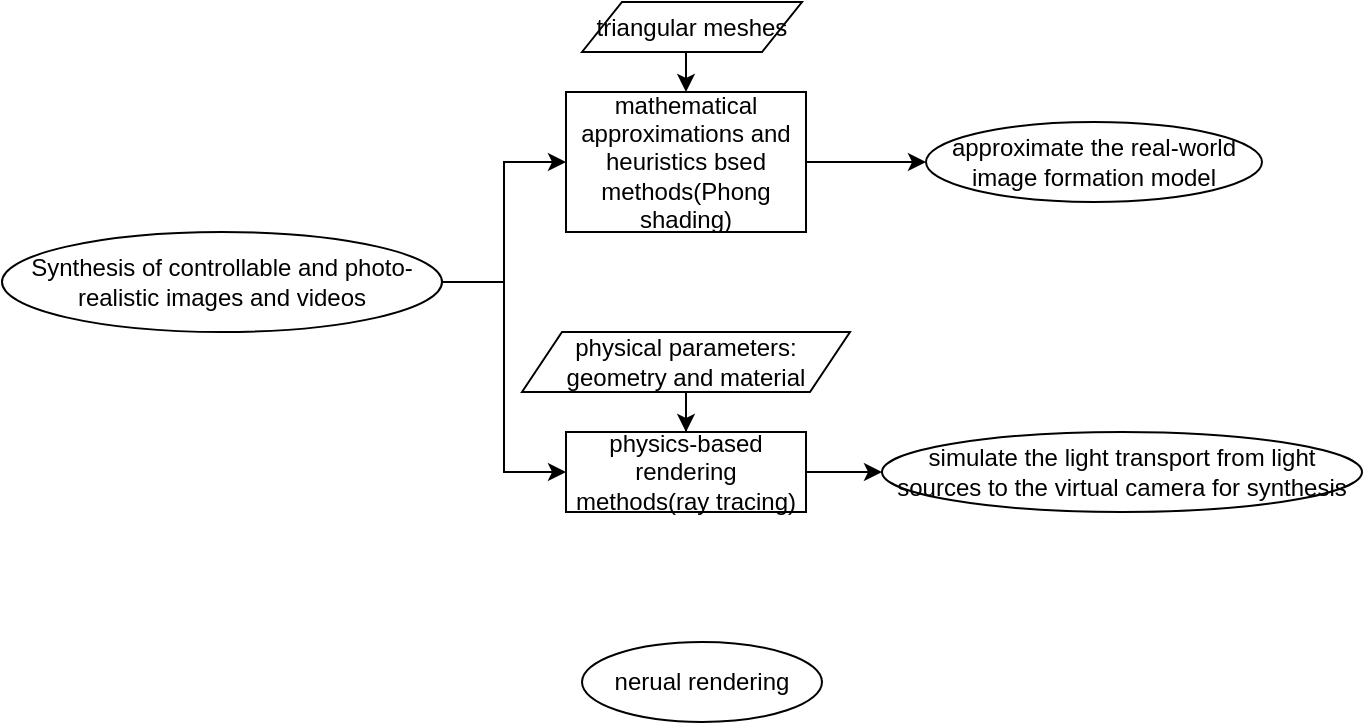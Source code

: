 <mxfile version="20.8.3" type="github">
  <diagram id="j2C-HfyACLekuq8zqn1M" name="第 1 页">
    <mxGraphModel dx="1669" dy="461" grid="1" gridSize="10" guides="1" tooltips="1" connect="1" arrows="1" fold="1" page="1" pageScale="1" pageWidth="827" pageHeight="1169" math="0" shadow="0">
      <root>
        <mxCell id="0" />
        <mxCell id="1" parent="0" />
        <mxCell id="0VG0Au5USN9--fyUCD1p-1" value="nerual rendering" style="ellipse;whiteSpace=wrap;html=1;" vertex="1" parent="1">
          <mxGeometry x="280" y="390" width="120" height="40" as="geometry" />
        </mxCell>
        <mxCell id="0VG0Au5USN9--fyUCD1p-4" value="" style="edgeStyle=orthogonalEdgeStyle;rounded=0;orthogonalLoop=1;jettySize=auto;html=1;entryX=0;entryY=0.5;entryDx=0;entryDy=0;" edge="1" parent="1" source="0VG0Au5USN9--fyUCD1p-2" target="0VG0Au5USN9--fyUCD1p-5">
          <mxGeometry relative="1" as="geometry" />
        </mxCell>
        <mxCell id="0VG0Au5USN9--fyUCD1p-12" value="" style="edgeStyle=orthogonalEdgeStyle;rounded=0;orthogonalLoop=1;jettySize=auto;html=1;" edge="1" parent="1" source="0VG0Au5USN9--fyUCD1p-2" target="0VG0Au5USN9--fyUCD1p-11">
          <mxGeometry relative="1" as="geometry" />
        </mxCell>
        <mxCell id="0VG0Au5USN9--fyUCD1p-2" value="Synthesis of controllable and photo-realistic images and videos" style="ellipse;whiteSpace=wrap;html=1;" vertex="1" parent="1">
          <mxGeometry x="-10" y="185" width="220" height="50" as="geometry" />
        </mxCell>
        <mxCell id="0VG0Au5USN9--fyUCD1p-3" value="simulate the light transport from light sources to the virtual camera for synthesis" style="ellipse;whiteSpace=wrap;html=1;" vertex="1" parent="1">
          <mxGeometry x="430" y="285" width="240" height="40" as="geometry" />
        </mxCell>
        <mxCell id="0VG0Au5USN9--fyUCD1p-8" value="" style="edgeStyle=orthogonalEdgeStyle;rounded=0;orthogonalLoop=1;jettySize=auto;html=1;exitX=1;exitY=0.5;exitDx=0;exitDy=0;" edge="1" parent="1" source="0VG0Au5USN9--fyUCD1p-5" target="0VG0Au5USN9--fyUCD1p-3">
          <mxGeometry relative="1" as="geometry" />
        </mxCell>
        <mxCell id="0VG0Au5USN9--fyUCD1p-5" value="physics-based rendering methods(ray tracing)" style="rounded=0;whiteSpace=wrap;html=1;" vertex="1" parent="1">
          <mxGeometry x="272" y="285" width="120" height="40" as="geometry" />
        </mxCell>
        <mxCell id="0VG0Au5USN9--fyUCD1p-7" value="" style="edgeStyle=orthogonalEdgeStyle;rounded=0;orthogonalLoop=1;jettySize=auto;html=1;" edge="1" parent="1" source="0VG0Au5USN9--fyUCD1p-6" target="0VG0Au5USN9--fyUCD1p-5">
          <mxGeometry relative="1" as="geometry" />
        </mxCell>
        <mxCell id="0VG0Au5USN9--fyUCD1p-6" value="physical parameters:&lt;br&gt;geometry and material" style="shape=parallelogram;perimeter=parallelogramPerimeter;whiteSpace=wrap;html=1;fixedSize=1;" vertex="1" parent="1">
          <mxGeometry x="250" y="235" width="164" height="30" as="geometry" />
        </mxCell>
        <mxCell id="0VG0Au5USN9--fyUCD1p-19" value="" style="edgeStyle=orthogonalEdgeStyle;rounded=0;orthogonalLoop=1;jettySize=auto;html=1;" edge="1" parent="1" source="0VG0Au5USN9--fyUCD1p-11" target="0VG0Au5USN9--fyUCD1p-18">
          <mxGeometry relative="1" as="geometry" />
        </mxCell>
        <mxCell id="0VG0Au5USN9--fyUCD1p-11" value="mathematical approximations and heuristics bsed methods(Phong shading)" style="whiteSpace=wrap;html=1;" vertex="1" parent="1">
          <mxGeometry x="272" y="115" width="120" height="70" as="geometry" />
        </mxCell>
        <mxCell id="0VG0Au5USN9--fyUCD1p-15" value="" style="edgeStyle=orthogonalEdgeStyle;rounded=0;orthogonalLoop=1;jettySize=auto;html=1;exitX=1;exitY=0.5;exitDx=0;exitDy=0;" edge="1" parent="1" source="0VG0Au5USN9--fyUCD1p-13" target="0VG0Au5USN9--fyUCD1p-11">
          <mxGeometry relative="1" as="geometry">
            <Array as="points">
              <mxPoint x="332" y="80" />
            </Array>
          </mxGeometry>
        </mxCell>
        <mxCell id="0VG0Au5USN9--fyUCD1p-13" value="triangular meshes" style="shape=parallelogram;perimeter=parallelogramPerimeter;whiteSpace=wrap;html=1;fixedSize=1;" vertex="1" parent="1">
          <mxGeometry x="280" y="70" width="110" height="25" as="geometry" />
        </mxCell>
        <mxCell id="0VG0Au5USN9--fyUCD1p-18" value="approximate the real-world image formation model" style="ellipse;whiteSpace=wrap;html=1;" vertex="1" parent="1">
          <mxGeometry x="452" y="130" width="168" height="40" as="geometry" />
        </mxCell>
      </root>
    </mxGraphModel>
  </diagram>
</mxfile>
